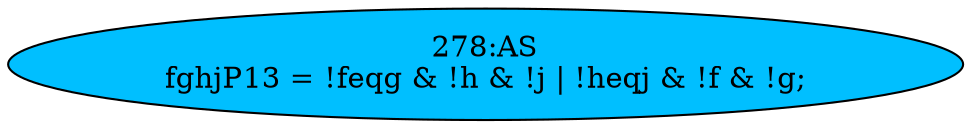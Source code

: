 strict digraph "" {
	node [label="\N"];
	"278:AS"	 [ast="<pyverilog.vparser.ast.Assign object at 0x7f14ceedfb90>",
		def_var="['fghjP13']",
		fillcolor=deepskyblue,
		label="278:AS
fghjP13 = !feqg & !h & !j | !heqj & !f & !g;",
		statements="[]",
		style=filled,
		typ=Assign,
		use_var="['feqg', 'h', 'j', 'heqj', 'f', 'g']"];
}
